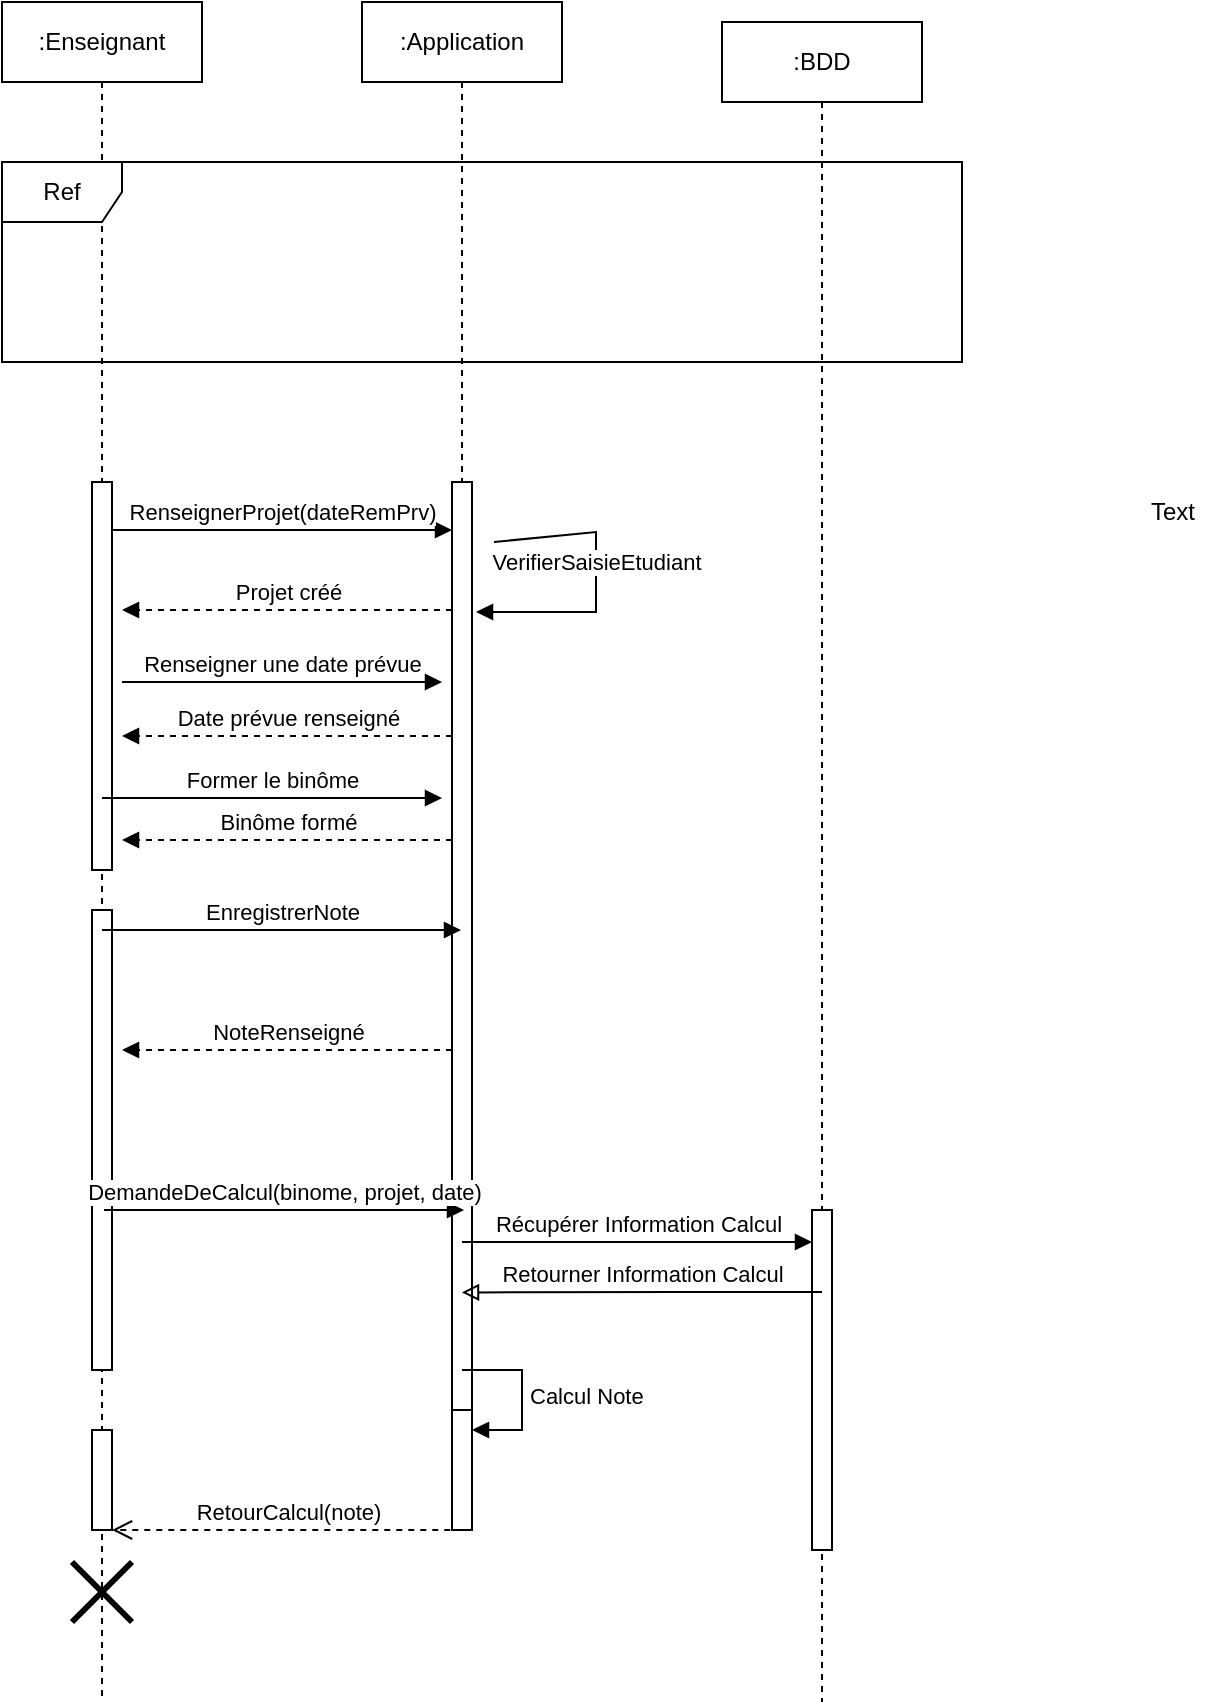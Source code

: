 <mxfile version="21.7.4" type="github" pages="2">
  <diagram name="Page-1" id="2YBvvXClWsGukQMizWep">
    <mxGraphModel dx="626" dy="346" grid="1" gridSize="10" guides="1" tooltips="1" connect="1" arrows="1" fold="1" page="1" pageScale="1" pageWidth="850" pageHeight="1100" math="0" shadow="0">
      <root>
        <mxCell id="0" />
        <mxCell id="1" parent="0" />
        <mxCell id="aM9ryv3xv72pqoxQDRHE-1" value=":Enseignant" style="shape=umlLifeline;perimeter=lifelinePerimeter;whiteSpace=wrap;html=1;container=0;dropTarget=0;collapsible=0;recursiveResize=0;outlineConnect=0;portConstraint=eastwest;newEdgeStyle={&quot;edgeStyle&quot;:&quot;elbowEdgeStyle&quot;,&quot;elbow&quot;:&quot;vertical&quot;,&quot;curved&quot;:0,&quot;rounded&quot;:0};" parent="1" vertex="1">
          <mxGeometry x="40" y="40" width="100" height="850" as="geometry" />
        </mxCell>
        <mxCell id="aM9ryv3xv72pqoxQDRHE-2" value="" style="html=1;points=[];perimeter=orthogonalPerimeter;outlineConnect=0;targetShapes=umlLifeline;portConstraint=eastwest;newEdgeStyle={&quot;edgeStyle&quot;:&quot;elbowEdgeStyle&quot;,&quot;elbow&quot;:&quot;vertical&quot;,&quot;curved&quot;:0,&quot;rounded&quot;:0};" parent="aM9ryv3xv72pqoxQDRHE-1" vertex="1">
          <mxGeometry x="45" y="240" width="10" height="194" as="geometry" />
        </mxCell>
        <mxCell id="vw2dJNOaOmoDIlToR29b-13" value="" style="html=1;points=[];perimeter=orthogonalPerimeter;outlineConnect=0;targetShapes=umlLifeline;portConstraint=eastwest;newEdgeStyle={&quot;edgeStyle&quot;:&quot;elbowEdgeStyle&quot;,&quot;elbow&quot;:&quot;vertical&quot;,&quot;curved&quot;:0,&quot;rounded&quot;:0};" parent="aM9ryv3xv72pqoxQDRHE-1" vertex="1">
          <mxGeometry x="45" y="454" width="10" height="230" as="geometry" />
        </mxCell>
        <mxCell id="iuPcXBe4JQYAHFJQ81sr-9" value="" style="shape=umlDestroy;whiteSpace=wrap;html=1;strokeWidth=3;targetShapes=umlLifeline;" vertex="1" parent="aM9ryv3xv72pqoxQDRHE-1">
          <mxGeometry x="35" y="780" width="30" height="30" as="geometry" />
        </mxCell>
        <mxCell id="aM9ryv3xv72pqoxQDRHE-5" value=":Application" style="shape=umlLifeline;perimeter=lifelinePerimeter;whiteSpace=wrap;html=1;container=0;dropTarget=0;collapsible=0;recursiveResize=0;outlineConnect=0;portConstraint=eastwest;newEdgeStyle={&quot;edgeStyle&quot;:&quot;elbowEdgeStyle&quot;,&quot;elbow&quot;:&quot;vertical&quot;,&quot;curved&quot;:0,&quot;rounded&quot;:0};" parent="1" vertex="1">
          <mxGeometry x="220" y="40" width="100" height="744" as="geometry" />
        </mxCell>
        <mxCell id="aM9ryv3xv72pqoxQDRHE-6" value="" style="html=1;points=[];perimeter=orthogonalPerimeter;outlineConnect=0;targetShapes=umlLifeline;portConstraint=eastwest;newEdgeStyle={&quot;edgeStyle&quot;:&quot;elbowEdgeStyle&quot;,&quot;elbow&quot;:&quot;vertical&quot;,&quot;curved&quot;:0,&quot;rounded&quot;:0};" parent="aM9ryv3xv72pqoxQDRHE-5" vertex="1">
          <mxGeometry x="45" y="240" width="10" height="504" as="geometry" />
        </mxCell>
        <mxCell id="vw2dJNOaOmoDIlToR29b-18" value="" style="html=1;points=[[0,0,0,0,5],[0,1,0,0,-5],[1,0,0,0,5],[1,1,0,0,-5]];perimeter=orthogonalPerimeter;outlineConnect=0;targetShapes=umlLifeline;portConstraint=eastwest;newEdgeStyle={&quot;curved&quot;:0,&quot;rounded&quot;:0};" parent="aM9ryv3xv72pqoxQDRHE-5" vertex="1">
          <mxGeometry x="45" y="704" width="10" height="60" as="geometry" />
        </mxCell>
        <mxCell id="vw2dJNOaOmoDIlToR29b-19" value="Calcul Note" style="html=1;align=left;spacingLeft=2;endArrow=block;rounded=0;edgeStyle=orthogonalEdgeStyle;curved=0;rounded=0;" parent="aM9ryv3xv72pqoxQDRHE-5" target="vw2dJNOaOmoDIlToR29b-18" edge="1">
          <mxGeometry relative="1" as="geometry">
            <mxPoint x="50" y="684" as="sourcePoint" />
            <Array as="points">
              <mxPoint x="80" y="714" />
            </Array>
          </mxGeometry>
        </mxCell>
        <mxCell id="aM9ryv3xv72pqoxQDRHE-7" value="RenseignerProjet(dateRemPrv)" style="html=1;verticalAlign=bottom;endArrow=block;edgeStyle=elbowEdgeStyle;elbow=vertical;curved=0;rounded=0;" parent="1" source="aM9ryv3xv72pqoxQDRHE-2" target="aM9ryv3xv72pqoxQDRHE-6" edge="1">
          <mxGeometry relative="1" as="geometry">
            <mxPoint x="195" y="314" as="sourcePoint" />
            <Array as="points">
              <mxPoint x="180" y="304" />
            </Array>
          </mxGeometry>
        </mxCell>
        <mxCell id="aM9ryv3xv72pqoxQDRHE-8" value="RetourCalcul(note)" style="html=1;verticalAlign=bottom;endArrow=open;dashed=1;endSize=8;edgeStyle=elbowEdgeStyle;elbow=vertical;curved=0;rounded=0;" parent="1" edge="1">
          <mxGeometry relative="1" as="geometry">
            <mxPoint x="95.005" y="804" as="targetPoint" />
            <Array as="points">
              <mxPoint x="195.15" y="804" />
            </Array>
            <mxPoint x="270.15" y="804" as="sourcePoint" />
          </mxGeometry>
        </mxCell>
        <mxCell id="aM9ryv3xv72pqoxQDRHE-9" value="Projet créé" style="html=1;verticalAlign=bottom;endArrow=block;edgeStyle=elbowEdgeStyle;elbow=horizontal;curved=0;rounded=0;dashed=1;" parent="1" source="aM9ryv3xv72pqoxQDRHE-6" edge="1">
          <mxGeometry relative="1" as="geometry">
            <mxPoint x="175" y="344" as="sourcePoint" />
            <Array as="points">
              <mxPoint x="190" y="344" />
            </Array>
            <mxPoint x="100" y="344.0" as="targetPoint" />
          </mxGeometry>
        </mxCell>
        <mxCell id="vw2dJNOaOmoDIlToR29b-2" value=":BDD" style="shape=umlLifeline;perimeter=lifelinePerimeter;whiteSpace=wrap;html=1;container=0;dropTarget=0;collapsible=0;recursiveResize=0;outlineConnect=0;portConstraint=eastwest;newEdgeStyle={&quot;edgeStyle&quot;:&quot;elbowEdgeStyle&quot;,&quot;elbow&quot;:&quot;vertical&quot;,&quot;curved&quot;:0,&quot;rounded&quot;:0};" parent="1" vertex="1">
          <mxGeometry x="400" y="50" width="100" height="840" as="geometry" />
        </mxCell>
        <mxCell id="vw2dJNOaOmoDIlToR29b-3" value="" style="html=1;points=[];perimeter=orthogonalPerimeter;outlineConnect=0;targetShapes=umlLifeline;portConstraint=eastwest;newEdgeStyle={&quot;edgeStyle&quot;:&quot;elbowEdgeStyle&quot;,&quot;elbow&quot;:&quot;vertical&quot;,&quot;curved&quot;:0,&quot;rounded&quot;:0};" parent="vw2dJNOaOmoDIlToR29b-2" vertex="1">
          <mxGeometry x="45" y="594" width="10" height="170" as="geometry" />
        </mxCell>
        <mxCell id="vw2dJNOaOmoDIlToR29b-6" value="Renseigner une date prévue" style="html=1;verticalAlign=bottom;endArrow=block;edgeStyle=elbowEdgeStyle;elbow=vertical;curved=0;rounded=0;" parent="1" edge="1">
          <mxGeometry relative="1" as="geometry">
            <mxPoint x="100" y="380" as="sourcePoint" />
            <Array as="points">
              <mxPoint x="185" y="380" />
            </Array>
            <mxPoint x="260" y="380" as="targetPoint" />
          </mxGeometry>
        </mxCell>
        <mxCell id="vw2dJNOaOmoDIlToR29b-7" value="Date prévue renseigné" style="html=1;verticalAlign=bottom;endArrow=block;edgeStyle=elbowEdgeStyle;elbow=horizontal;curved=0;rounded=0;dashed=1;" parent="1" edge="1">
          <mxGeometry relative="1" as="geometry">
            <mxPoint x="265" y="407" as="sourcePoint" />
            <Array as="points">
              <mxPoint x="190" y="407" />
            </Array>
            <mxPoint x="100" y="407" as="targetPoint" />
          </mxGeometry>
        </mxCell>
        <mxCell id="vw2dJNOaOmoDIlToR29b-8" value="Former le binôme" style="html=1;verticalAlign=bottom;endArrow=block;edgeStyle=elbowEdgeStyle;elbow=vertical;curved=0;rounded=0;" parent="1" edge="1">
          <mxGeometry relative="1" as="geometry">
            <mxPoint x="90" y="438" as="sourcePoint" />
            <Array as="points">
              <mxPoint x="185" y="438" />
            </Array>
            <mxPoint x="260" y="438" as="targetPoint" />
          </mxGeometry>
        </mxCell>
        <mxCell id="vw2dJNOaOmoDIlToR29b-9" value="Binôme formé" style="html=1;verticalAlign=bottom;endArrow=block;edgeStyle=elbowEdgeStyle;elbow=horizontal;curved=0;rounded=0;dashed=1;" parent="1" edge="1">
          <mxGeometry relative="1" as="geometry">
            <mxPoint x="265" y="459" as="sourcePoint" />
            <Array as="points">
              <mxPoint x="190" y="459" />
            </Array>
            <mxPoint x="100" y="459.0" as="targetPoint" />
          </mxGeometry>
        </mxCell>
        <mxCell id="vw2dJNOaOmoDIlToR29b-10" value="NoteRenseigné" style="html=1;verticalAlign=bottom;endArrow=block;edgeStyle=elbowEdgeStyle;elbow=horizontal;curved=0;rounded=0;dashed=1;" parent="1" edge="1">
          <mxGeometry relative="1" as="geometry">
            <mxPoint x="265" y="564" as="sourcePoint" />
            <Array as="points">
              <mxPoint x="190" y="564" />
            </Array>
            <mxPoint x="100" y="564" as="targetPoint" />
          </mxGeometry>
        </mxCell>
        <mxCell id="vw2dJNOaOmoDIlToR29b-11" value="EnregistrerNote" style="html=1;verticalAlign=bottom;endArrow=block;edgeStyle=elbowEdgeStyle;elbow=vertical;curved=0;rounded=0;" parent="1" edge="1">
          <mxGeometry relative="1" as="geometry">
            <mxPoint x="90" y="504" as="sourcePoint" />
            <Array as="points">
              <mxPoint x="175" y="504" />
            </Array>
            <mxPoint x="269.5" y="504" as="targetPoint" />
          </mxGeometry>
        </mxCell>
        <mxCell id="vw2dJNOaOmoDIlToR29b-15" value="DemandeDeCalcul(binome, projet, date)" style="html=1;verticalAlign=bottom;endArrow=block;edgeStyle=elbowEdgeStyle;elbow=horizontal;curved=0;rounded=0;" parent="1" edge="1">
          <mxGeometry relative="1" as="geometry">
            <mxPoint x="91" y="644" as="sourcePoint" />
            <Array as="points">
              <mxPoint x="176" y="644" />
            </Array>
            <mxPoint x="271" y="644" as="targetPoint" />
          </mxGeometry>
        </mxCell>
        <mxCell id="vw2dJNOaOmoDIlToR29b-16" value="Récupérer Information Calcul" style="html=1;verticalAlign=bottom;endArrow=block;edgeStyle=elbowEdgeStyle;elbow=horizontal;curved=0;rounded=0;" parent="1" edge="1">
          <mxGeometry relative="1" as="geometry">
            <mxPoint x="270" y="660" as="sourcePoint" />
            <Array as="points">
              <mxPoint x="395" y="660" />
            </Array>
            <mxPoint x="445" y="660" as="targetPoint" />
          </mxGeometry>
        </mxCell>
        <mxCell id="vw2dJNOaOmoDIlToR29b-17" value="Retourner Information Calcul" style="html=1;verticalAlign=bottom;endArrow=block;edgeStyle=elbowEdgeStyle;elbow=horizontal;curved=0;rounded=0;endFill=0;entryX=0.5;entryY=0.804;entryDx=0;entryDy=0;entryPerimeter=0;" parent="1" edge="1" target="aM9ryv3xv72pqoxQDRHE-6">
          <mxGeometry x="0.0" relative="1" as="geometry">
            <mxPoint x="450" y="685" as="sourcePoint" />
            <Array as="points">
              <mxPoint x="380" y="510" />
            </Array>
            <mxPoint x="320" y="690" as="targetPoint" />
            <mxPoint as="offset" />
          </mxGeometry>
        </mxCell>
        <mxCell id="vw2dJNOaOmoDIlToR29b-20" value="" style="html=1;points=[];perimeter=orthogonalPerimeter;outlineConnect=0;targetShapes=umlLifeline;portConstraint=eastwest;newEdgeStyle={&quot;edgeStyle&quot;:&quot;elbowEdgeStyle&quot;,&quot;elbow&quot;:&quot;vertical&quot;,&quot;curved&quot;:0,&quot;rounded&quot;:0};" parent="1" vertex="1">
          <mxGeometry x="85" y="754" width="10" height="50" as="geometry" />
        </mxCell>
        <mxCell id="iuPcXBe4JQYAHFJQ81sr-2" value="Text" style="text;html=1;align=center;verticalAlign=middle;resizable=0;points=[];autosize=1;strokeColor=none;fillColor=none;" vertex="1" parent="1">
          <mxGeometry x="600" y="280" width="50" height="30" as="geometry" />
        </mxCell>
        <mxCell id="iuPcXBe4JQYAHFJQ81sr-7" value="Ref" style="shape=umlFrame;whiteSpace=wrap;html=1;pointerEvents=0;" vertex="1" parent="1">
          <mxGeometry x="40" y="120" width="480" height="100" as="geometry" />
        </mxCell>
        <mxCell id="_60w0y6cuDde_GM1GJRM-1" value="VerifierSaisieEtudiant" style="html=1;verticalAlign=bottom;endArrow=block;curved=0;rounded=0;" edge="1" parent="1">
          <mxGeometry relative="1" as="geometry">
            <mxPoint x="286" y="310" as="sourcePoint" />
            <mxPoint x="277" y="345" as="targetPoint" />
            <Array as="points">
              <mxPoint x="337" y="305" />
              <mxPoint x="337" y="345" />
              <mxPoint x="307" y="345" />
            </Array>
          </mxGeometry>
        </mxCell>
      </root>
    </mxGraphModel>
  </diagram>
  <diagram id="uw846KiFbQkBGaGMRKzw" name="Page-2">
    <mxGraphModel dx="782" dy="432" grid="1" gridSize="10" guides="1" tooltips="1" connect="1" arrows="1" fold="1" page="1" pageScale="1" pageWidth="827" pageHeight="1169" math="0" shadow="0">
      <root>
        <mxCell id="0" />
        <mxCell id="1" parent="0" />
        <mxCell id="LUHWlKPnidx5tJJO8JkW-1" value=":Administration" style="shape=umlLifeline;perimeter=lifelinePerimeter;whiteSpace=wrap;html=1;container=1;dropTarget=0;collapsible=0;recursiveResize=0;outlineConnect=0;portConstraint=eastwest;newEdgeStyle={&quot;curved&quot;:0,&quot;rounded&quot;:0};" vertex="1" parent="1">
          <mxGeometry x="80" y="40" width="100" height="300" as="geometry" />
        </mxCell>
        <mxCell id="LUHWlKPnidx5tJJO8JkW-4" value="" style="html=1;points=[[0,0,0,0,5],[0,1,0,0,-5],[1,0,0,0,5],[1,1,0,0,-5]];perimeter=orthogonalPerimeter;outlineConnect=0;targetShapes=umlLifeline;portConstraint=eastwest;newEdgeStyle={&quot;curved&quot;:0,&quot;rounded&quot;:0};" vertex="1" parent="LUHWlKPnidx5tJJO8JkW-1">
          <mxGeometry x="45" y="79" width="10" height="141" as="geometry" />
        </mxCell>
        <mxCell id="LUHWlKPnidx5tJJO8JkW-2" value=":Application" style="shape=umlLifeline;perimeter=lifelinePerimeter;whiteSpace=wrap;html=1;container=1;dropTarget=0;collapsible=0;recursiveResize=0;outlineConnect=0;portConstraint=eastwest;newEdgeStyle={&quot;curved&quot;:0,&quot;rounded&quot;:0};" vertex="1" parent="1">
          <mxGeometry x="310" y="40" width="100" height="300" as="geometry" />
        </mxCell>
        <mxCell id="LUHWlKPnidx5tJJO8JkW-7" value="" style="html=1;points=[[0,0,0,0,5],[0,1,0,0,-5],[1,0,0,0,5],[1,1,0,0,-5]];perimeter=orthogonalPerimeter;outlineConnect=0;targetShapes=umlLifeline;portConstraint=eastwest;newEdgeStyle={&quot;curved&quot;:0,&quot;rounded&quot;:0};" vertex="1" parent="LUHWlKPnidx5tJJO8JkW-2">
          <mxGeometry x="45" y="79" width="10" height="141" as="geometry" />
        </mxCell>
        <mxCell id="LUHWlKPnidx5tJJO8JkW-3" value=":Object" style="shape=umlLifeline;perimeter=lifelinePerimeter;whiteSpace=wrap;html=1;container=1;dropTarget=0;collapsible=0;recursiveResize=0;outlineConnect=0;portConstraint=eastwest;newEdgeStyle={&quot;curved&quot;:0,&quot;rounded&quot;:0};" vertex="1" parent="1">
          <mxGeometry x="530" y="40" width="100" height="300" as="geometry" />
        </mxCell>
        <mxCell id="LUHWlKPnidx5tJJO8JkW-10" value="" style="html=1;points=[[0,0,0,0,5],[0,1,0,0,-5],[1,0,0,0,5],[1,1,0,0,-5]];perimeter=orthogonalPerimeter;outlineConnect=0;targetShapes=umlLifeline;portConstraint=eastwest;newEdgeStyle={&quot;curved&quot;:0,&quot;rounded&quot;:0};" vertex="1" parent="LUHWlKPnidx5tJJO8JkW-3">
          <mxGeometry x="45" y="159" width="10" height="51" as="geometry" />
        </mxCell>
        <mxCell id="LUHWlKPnidx5tJJO8JkW-5" value="VerifierSaisieEtudiant" style="html=1;verticalAlign=bottom;endArrow=block;curved=0;rounded=0;" edge="1" target="LUHWlKPnidx5tJJO8JkW-2" parent="1">
          <mxGeometry relative="1" as="geometry">
            <mxPoint x="369" y="140" as="sourcePoint" />
            <mxPoint x="420" y="200" as="targetPoint" />
            <Array as="points">
              <mxPoint x="420" y="140" />
              <mxPoint x="420" y="180" />
              <mxPoint x="390" y="180" />
            </Array>
          </mxGeometry>
        </mxCell>
        <mxCell id="LUHWlKPnidx5tJJO8JkW-6" value="EtudiantCree" style="html=1;verticalAlign=bottom;endArrow=open;dashed=1;endSize=8;curved=0;rounded=0;" edge="1" parent="1" target="LUHWlKPnidx5tJJO8JkW-1">
          <mxGeometry relative="1" as="geometry">
            <mxPoint x="240" y="260" as="targetPoint" />
            <mxPoint x="354.5" y="260" as="sourcePoint" />
          </mxGeometry>
        </mxCell>
        <mxCell id="LUHWlKPnidx5tJJO8JkW-8" value="CreerEtudiant(2)" style="html=1;verticalAlign=bottom;endArrow=block;curved=0;rounded=0;" edge="1" parent="1" target="LUHWlKPnidx5tJJO8JkW-2">
          <mxGeometry relative="1" as="geometry">
            <mxPoint x="136" y="130" as="sourcePoint" />
            <mxPoint x="206" y="130" as="targetPoint" />
          </mxGeometry>
        </mxCell>
        <mxCell id="LUHWlKPnidx5tJJO8JkW-9" value="EtudiantCreer" style="html=1;verticalAlign=bottom;endArrow=open;dashed=1;endSize=8;curved=0;rounded=0;exitX=0;exitY=1;exitDx=0;exitDy=-5;" edge="1" parent="1">
          <mxGeometry relative="1" as="geometry">
            <mxPoint x="70" y="390" as="targetPoint" />
            <mxPoint x="295.5" y="390" as="sourcePoint" />
          </mxGeometry>
        </mxCell>
        <mxCell id="LUHWlKPnidx5tJJO8JkW-11" value="EtudiantEnregistre" style="html=1;verticalAlign=bottom;endArrow=block;curved=0;rounded=0;dashed=1;" edge="1" parent="1" target="LUHWlKPnidx5tJJO8JkW-2">
          <mxGeometry relative="1" as="geometry">
            <mxPoint x="574" y="240" as="sourcePoint" />
            <mxPoint x="500" y="240" as="targetPoint" />
          </mxGeometry>
        </mxCell>
        <mxCell id="-5b24XEEz8S883k5hDUL-1" value="EnregistrementEtudiant" style="html=1;verticalAlign=bottom;endArrow=block;curved=0;rounded=0;" edge="1" parent="1" source="LUHWlKPnidx5tJJO8JkW-7">
          <mxGeometry relative="1" as="geometry">
            <mxPoint x="371" y="206" as="sourcePoint" />
            <mxPoint x="575" y="206" as="targetPoint" />
          </mxGeometry>
        </mxCell>
      </root>
    </mxGraphModel>
  </diagram>
</mxfile>
